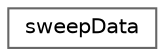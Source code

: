 digraph "Graphical Class Hierarchy"
{
 // LATEX_PDF_SIZE
  bgcolor="transparent";
  edge [fontname=Helvetica,fontsize=10,labelfontname=Helvetica,labelfontsize=10];
  node [fontname=Helvetica,fontsize=10,shape=box,height=0.2,width=0.4];
  rankdir="LR";
  Node0 [id="Node000000",label="sweepData",height=0.2,width=0.4,color="grey40", fillcolor="white", style="filled",URL="$classFoam_1_1sweepData.html",tooltip="Helper class used by fvc::sweep function."];
}
